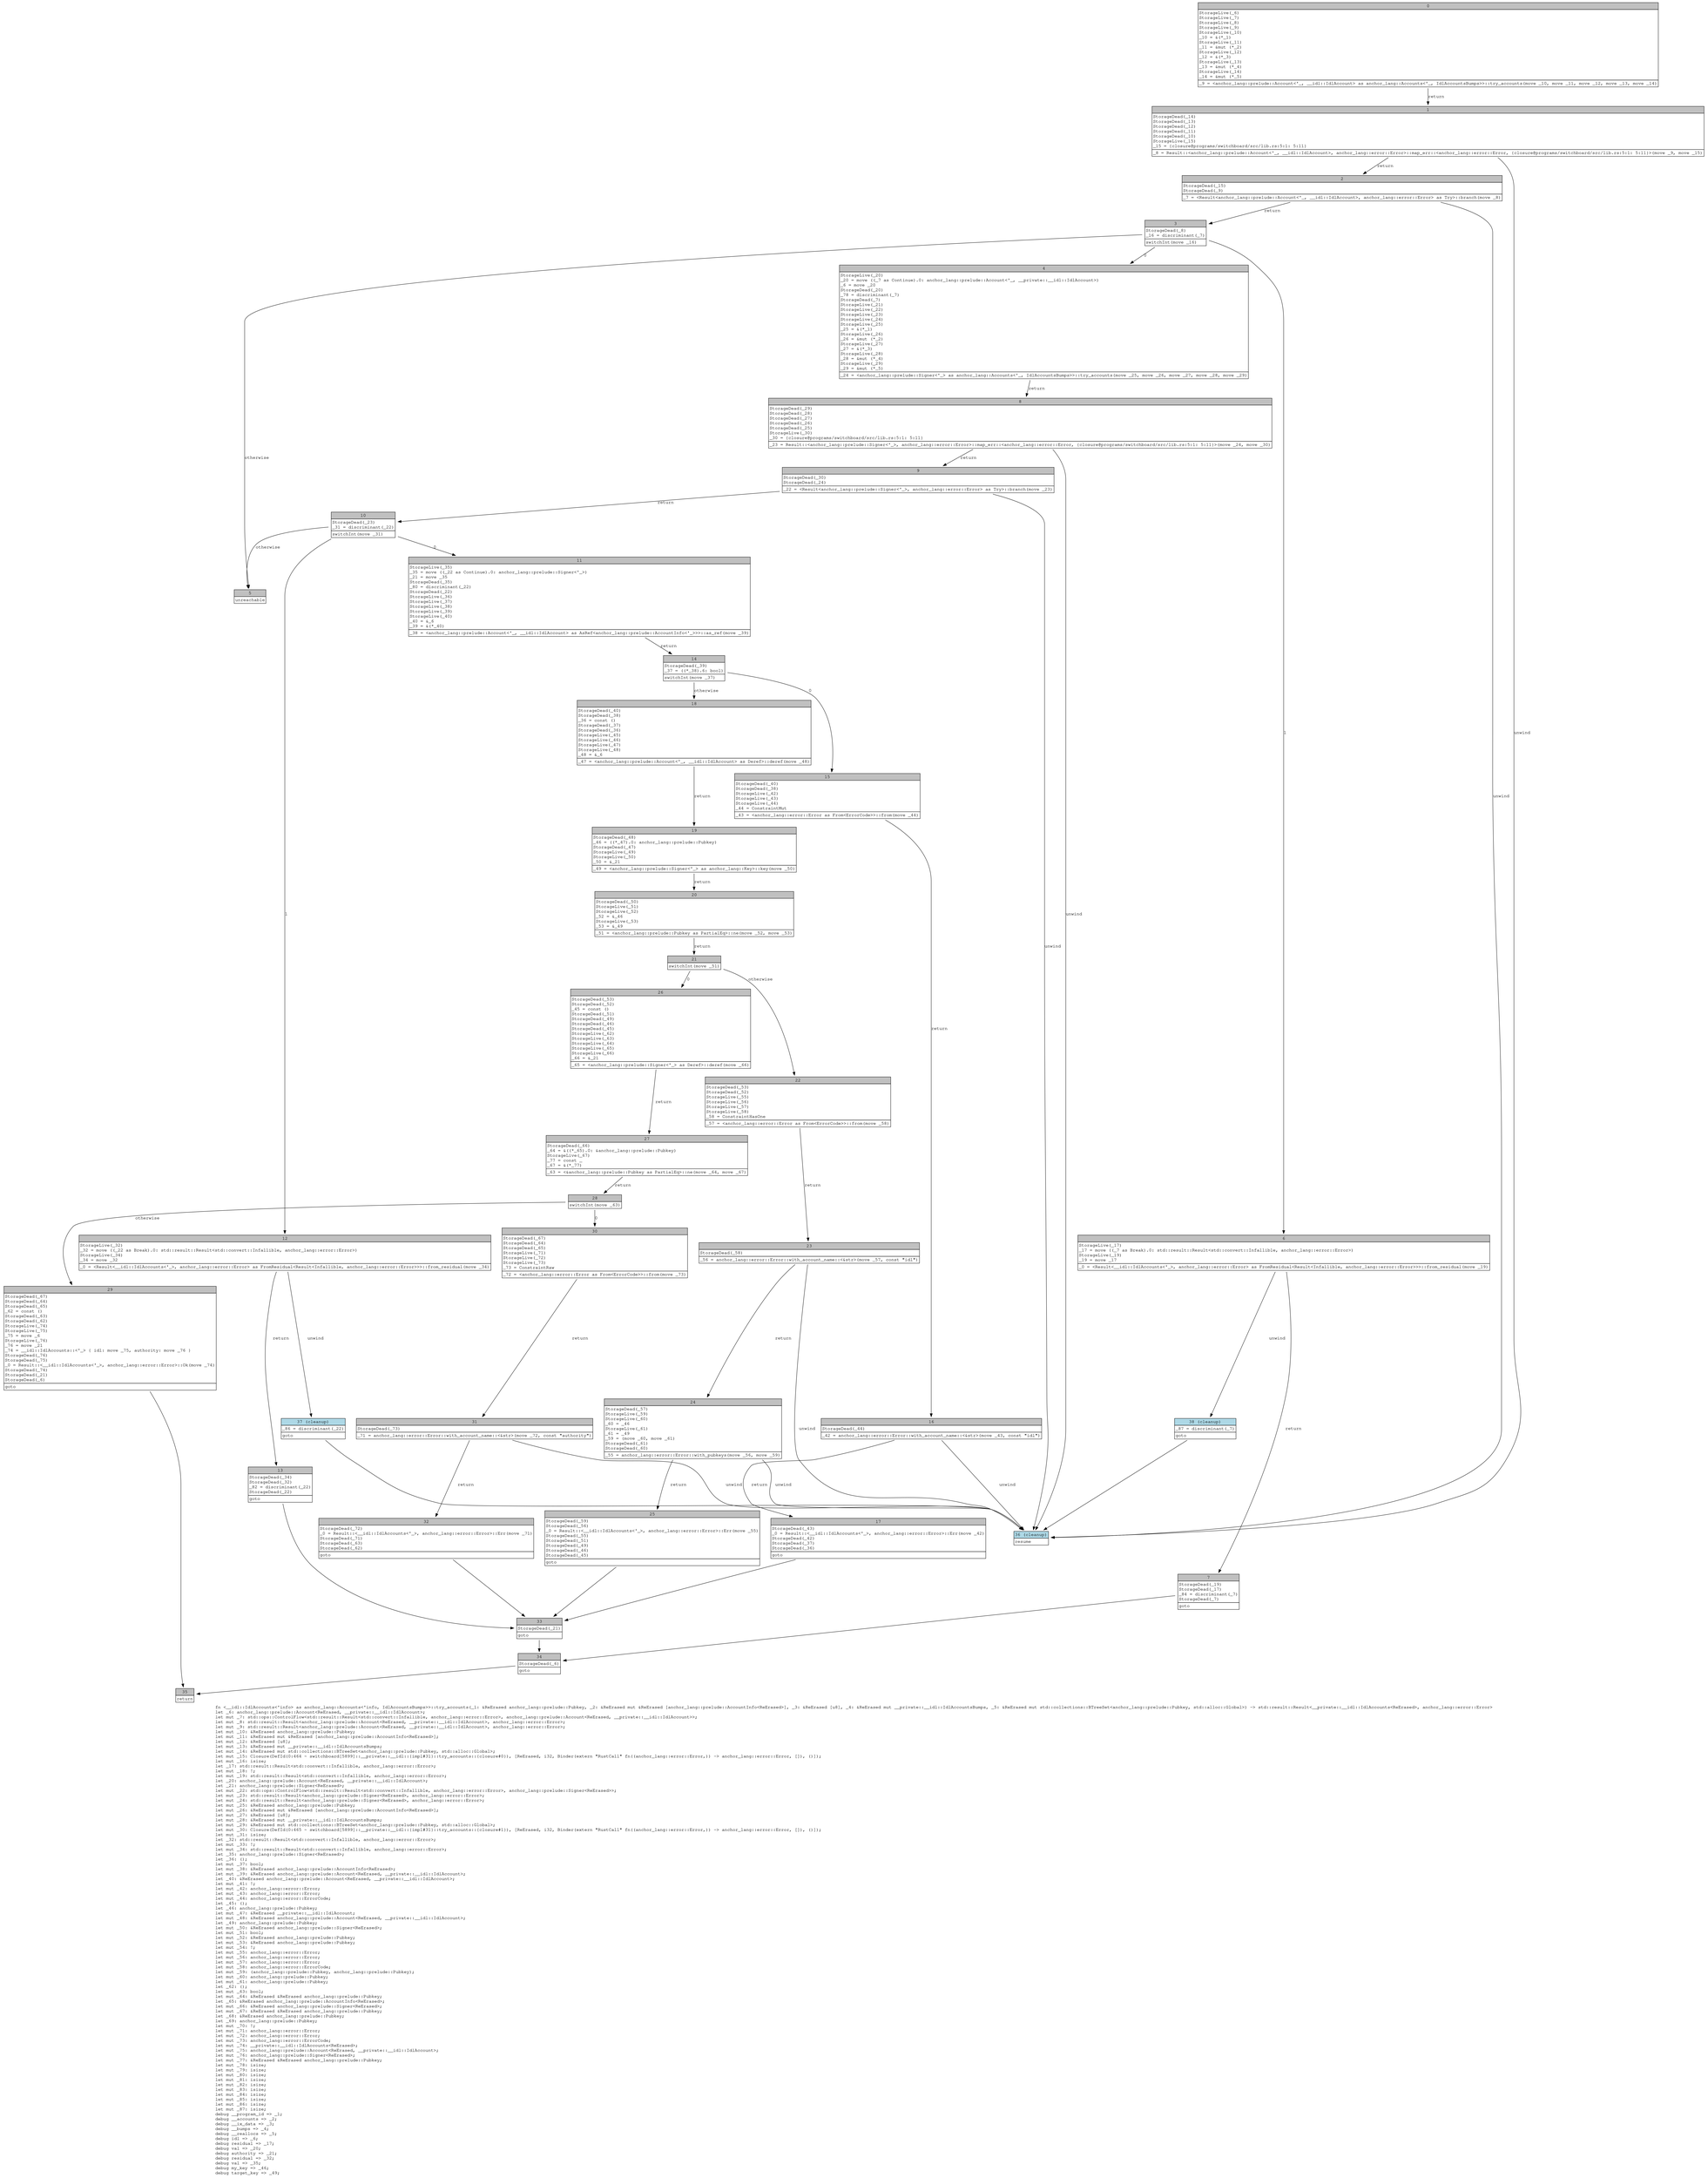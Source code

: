 digraph Mir_0_463 {
    graph [fontname="Courier, monospace"];
    node [fontname="Courier, monospace"];
    edge [fontname="Courier, monospace"];
    label=<fn &lt;__idl::IdlAccounts&lt;'info&gt; as anchor_lang::Accounts&lt;'info, IdlAccountsBumps&gt;&gt;::try_accounts(_1: &amp;ReErased anchor_lang::prelude::Pubkey, _2: &amp;ReErased mut &amp;ReErased [anchor_lang::prelude::AccountInfo&lt;ReErased&gt;], _3: &amp;ReErased [u8], _4: &amp;ReErased mut __private::__idl::IdlAccountsBumps, _5: &amp;ReErased mut std::collections::BTreeSet&lt;anchor_lang::prelude::Pubkey, std::alloc::Global&gt;) -&gt; std::result::Result&lt;__private::__idl::IdlAccounts&lt;ReErased&gt;, anchor_lang::error::Error&gt;<br align="left"/>let _6: anchor_lang::prelude::Account&lt;ReErased, __private::__idl::IdlAccount&gt;;<br align="left"/>let mut _7: std::ops::ControlFlow&lt;std::result::Result&lt;std::convert::Infallible, anchor_lang::error::Error&gt;, anchor_lang::prelude::Account&lt;ReErased, __private::__idl::IdlAccount&gt;&gt;;<br align="left"/>let mut _8: std::result::Result&lt;anchor_lang::prelude::Account&lt;ReErased, __private::__idl::IdlAccount&gt;, anchor_lang::error::Error&gt;;<br align="left"/>let mut _9: std::result::Result&lt;anchor_lang::prelude::Account&lt;ReErased, __private::__idl::IdlAccount&gt;, anchor_lang::error::Error&gt;;<br align="left"/>let mut _10: &amp;ReErased anchor_lang::prelude::Pubkey;<br align="left"/>let mut _11: &amp;ReErased mut &amp;ReErased [anchor_lang::prelude::AccountInfo&lt;ReErased&gt;];<br align="left"/>let mut _12: &amp;ReErased [u8];<br align="left"/>let mut _13: &amp;ReErased mut __private::__idl::IdlAccountsBumps;<br align="left"/>let mut _14: &amp;ReErased mut std::collections::BTreeSet&lt;anchor_lang::prelude::Pubkey, std::alloc::Global&gt;;<br align="left"/>let mut _15: Closure(DefId(0:464 ~ switchboard[5899]::__private::__idl::{impl#31}::try_accounts::{closure#0}), [ReErased, i32, Binder(extern &quot;RustCall&quot; fn((anchor_lang::error::Error,)) -&gt; anchor_lang::error::Error, []), ()]);<br align="left"/>let mut _16: isize;<br align="left"/>let _17: std::result::Result&lt;std::convert::Infallible, anchor_lang::error::Error&gt;;<br align="left"/>let mut _18: !;<br align="left"/>let mut _19: std::result::Result&lt;std::convert::Infallible, anchor_lang::error::Error&gt;;<br align="left"/>let _20: anchor_lang::prelude::Account&lt;ReErased, __private::__idl::IdlAccount&gt;;<br align="left"/>let _21: anchor_lang::prelude::Signer&lt;ReErased&gt;;<br align="left"/>let mut _22: std::ops::ControlFlow&lt;std::result::Result&lt;std::convert::Infallible, anchor_lang::error::Error&gt;, anchor_lang::prelude::Signer&lt;ReErased&gt;&gt;;<br align="left"/>let mut _23: std::result::Result&lt;anchor_lang::prelude::Signer&lt;ReErased&gt;, anchor_lang::error::Error&gt;;<br align="left"/>let mut _24: std::result::Result&lt;anchor_lang::prelude::Signer&lt;ReErased&gt;, anchor_lang::error::Error&gt;;<br align="left"/>let mut _25: &amp;ReErased anchor_lang::prelude::Pubkey;<br align="left"/>let mut _26: &amp;ReErased mut &amp;ReErased [anchor_lang::prelude::AccountInfo&lt;ReErased&gt;];<br align="left"/>let mut _27: &amp;ReErased [u8];<br align="left"/>let mut _28: &amp;ReErased mut __private::__idl::IdlAccountsBumps;<br align="left"/>let mut _29: &amp;ReErased mut std::collections::BTreeSet&lt;anchor_lang::prelude::Pubkey, std::alloc::Global&gt;;<br align="left"/>let mut _30: Closure(DefId(0:465 ~ switchboard[5899]::__private::__idl::{impl#31}::try_accounts::{closure#1}), [ReErased, i32, Binder(extern &quot;RustCall&quot; fn((anchor_lang::error::Error,)) -&gt; anchor_lang::error::Error, []), ()]);<br align="left"/>let mut _31: isize;<br align="left"/>let _32: std::result::Result&lt;std::convert::Infallible, anchor_lang::error::Error&gt;;<br align="left"/>let mut _33: !;<br align="left"/>let mut _34: std::result::Result&lt;std::convert::Infallible, anchor_lang::error::Error&gt;;<br align="left"/>let _35: anchor_lang::prelude::Signer&lt;ReErased&gt;;<br align="left"/>let _36: ();<br align="left"/>let mut _37: bool;<br align="left"/>let mut _38: &amp;ReErased anchor_lang::prelude::AccountInfo&lt;ReErased&gt;;<br align="left"/>let mut _39: &amp;ReErased anchor_lang::prelude::Account&lt;ReErased, __private::__idl::IdlAccount&gt;;<br align="left"/>let _40: &amp;ReErased anchor_lang::prelude::Account&lt;ReErased, __private::__idl::IdlAccount&gt;;<br align="left"/>let mut _41: !;<br align="left"/>let mut _42: anchor_lang::error::Error;<br align="left"/>let mut _43: anchor_lang::error::Error;<br align="left"/>let mut _44: anchor_lang::error::ErrorCode;<br align="left"/>let _45: ();<br align="left"/>let _46: anchor_lang::prelude::Pubkey;<br align="left"/>let mut _47: &amp;ReErased __private::__idl::IdlAccount;<br align="left"/>let mut _48: &amp;ReErased anchor_lang::prelude::Account&lt;ReErased, __private::__idl::IdlAccount&gt;;<br align="left"/>let _49: anchor_lang::prelude::Pubkey;<br align="left"/>let mut _50: &amp;ReErased anchor_lang::prelude::Signer&lt;ReErased&gt;;<br align="left"/>let mut _51: bool;<br align="left"/>let mut _52: &amp;ReErased anchor_lang::prelude::Pubkey;<br align="left"/>let mut _53: &amp;ReErased anchor_lang::prelude::Pubkey;<br align="left"/>let mut _54: !;<br align="left"/>let mut _55: anchor_lang::error::Error;<br align="left"/>let mut _56: anchor_lang::error::Error;<br align="left"/>let mut _57: anchor_lang::error::Error;<br align="left"/>let mut _58: anchor_lang::error::ErrorCode;<br align="left"/>let mut _59: (anchor_lang::prelude::Pubkey, anchor_lang::prelude::Pubkey);<br align="left"/>let mut _60: anchor_lang::prelude::Pubkey;<br align="left"/>let mut _61: anchor_lang::prelude::Pubkey;<br align="left"/>let _62: ();<br align="left"/>let mut _63: bool;<br align="left"/>let mut _64: &amp;ReErased &amp;ReErased anchor_lang::prelude::Pubkey;<br align="left"/>let _65: &amp;ReErased anchor_lang::prelude::AccountInfo&lt;ReErased&gt;;<br align="left"/>let mut _66: &amp;ReErased anchor_lang::prelude::Signer&lt;ReErased&gt;;<br align="left"/>let mut _67: &amp;ReErased &amp;ReErased anchor_lang::prelude::Pubkey;<br align="left"/>let _68: &amp;ReErased anchor_lang::prelude::Pubkey;<br align="left"/>let _69: anchor_lang::prelude::Pubkey;<br align="left"/>let mut _70: !;<br align="left"/>let mut _71: anchor_lang::error::Error;<br align="left"/>let mut _72: anchor_lang::error::Error;<br align="left"/>let mut _73: anchor_lang::error::ErrorCode;<br align="left"/>let mut _74: __private::__idl::IdlAccounts&lt;ReErased&gt;;<br align="left"/>let mut _75: anchor_lang::prelude::Account&lt;ReErased, __private::__idl::IdlAccount&gt;;<br align="left"/>let mut _76: anchor_lang::prelude::Signer&lt;ReErased&gt;;<br align="left"/>let mut _77: &amp;ReErased &amp;ReErased anchor_lang::prelude::Pubkey;<br align="left"/>let mut _78: isize;<br align="left"/>let mut _79: isize;<br align="left"/>let mut _80: isize;<br align="left"/>let mut _81: isize;<br align="left"/>let mut _82: isize;<br align="left"/>let mut _83: isize;<br align="left"/>let mut _84: isize;<br align="left"/>let mut _85: isize;<br align="left"/>let mut _86: isize;<br align="left"/>let mut _87: isize;<br align="left"/>debug __program_id =&gt; _1;<br align="left"/>debug __accounts =&gt; _2;<br align="left"/>debug __ix_data =&gt; _3;<br align="left"/>debug __bumps =&gt; _4;<br align="left"/>debug __reallocs =&gt; _5;<br align="left"/>debug idl =&gt; _6;<br align="left"/>debug residual =&gt; _17;<br align="left"/>debug val =&gt; _20;<br align="left"/>debug authority =&gt; _21;<br align="left"/>debug residual =&gt; _32;<br align="left"/>debug val =&gt; _35;<br align="left"/>debug my_key =&gt; _46;<br align="left"/>debug target_key =&gt; _49;<br align="left"/>>;
    bb0__0_463 [shape="none", label=<<table border="0" cellborder="1" cellspacing="0"><tr><td bgcolor="gray" align="center" colspan="1">0</td></tr><tr><td align="left" balign="left">StorageLive(_6)<br/>StorageLive(_7)<br/>StorageLive(_8)<br/>StorageLive(_9)<br/>StorageLive(_10)<br/>_10 = &amp;(*_1)<br/>StorageLive(_11)<br/>_11 = &amp;mut (*_2)<br/>StorageLive(_12)<br/>_12 = &amp;(*_3)<br/>StorageLive(_13)<br/>_13 = &amp;mut (*_4)<br/>StorageLive(_14)<br/>_14 = &amp;mut (*_5)<br/></td></tr><tr><td align="left">_9 = &lt;anchor_lang::prelude::Account&lt;'_, __idl::IdlAccount&gt; as anchor_lang::Accounts&lt;'_, IdlAccountsBumps&gt;&gt;::try_accounts(move _10, move _11, move _12, move _13, move _14)</td></tr></table>>];
    bb1__0_463 [shape="none", label=<<table border="0" cellborder="1" cellspacing="0"><tr><td bgcolor="gray" align="center" colspan="1">1</td></tr><tr><td align="left" balign="left">StorageDead(_14)<br/>StorageDead(_13)<br/>StorageDead(_12)<br/>StorageDead(_11)<br/>StorageDead(_10)<br/>StorageLive(_15)<br/>_15 = {closure@programs/switchboard/src/lib.rs:5:1: 5:11}<br/></td></tr><tr><td align="left">_8 = Result::&lt;anchor_lang::prelude::Account&lt;'_, __idl::IdlAccount&gt;, anchor_lang::error::Error&gt;::map_err::&lt;anchor_lang::error::Error, {closure@programs/switchboard/src/lib.rs:5:1: 5:11}&gt;(move _9, move _15)</td></tr></table>>];
    bb2__0_463 [shape="none", label=<<table border="0" cellborder="1" cellspacing="0"><tr><td bgcolor="gray" align="center" colspan="1">2</td></tr><tr><td align="left" balign="left">StorageDead(_15)<br/>StorageDead(_9)<br/></td></tr><tr><td align="left">_7 = &lt;Result&lt;anchor_lang::prelude::Account&lt;'_, __idl::IdlAccount&gt;, anchor_lang::error::Error&gt; as Try&gt;::branch(move _8)</td></tr></table>>];
    bb3__0_463 [shape="none", label=<<table border="0" cellborder="1" cellspacing="0"><tr><td bgcolor="gray" align="center" colspan="1">3</td></tr><tr><td align="left" balign="left">StorageDead(_8)<br/>_16 = discriminant(_7)<br/></td></tr><tr><td align="left">switchInt(move _16)</td></tr></table>>];
    bb4__0_463 [shape="none", label=<<table border="0" cellborder="1" cellspacing="0"><tr><td bgcolor="gray" align="center" colspan="1">4</td></tr><tr><td align="left" balign="left">StorageLive(_20)<br/>_20 = move ((_7 as Continue).0: anchor_lang::prelude::Account&lt;'_, __private::__idl::IdlAccount&gt;)<br/>_6 = move _20<br/>StorageDead(_20)<br/>_78 = discriminant(_7)<br/>StorageDead(_7)<br/>StorageLive(_21)<br/>StorageLive(_22)<br/>StorageLive(_23)<br/>StorageLive(_24)<br/>StorageLive(_25)<br/>_25 = &amp;(*_1)<br/>StorageLive(_26)<br/>_26 = &amp;mut (*_2)<br/>StorageLive(_27)<br/>_27 = &amp;(*_3)<br/>StorageLive(_28)<br/>_28 = &amp;mut (*_4)<br/>StorageLive(_29)<br/>_29 = &amp;mut (*_5)<br/></td></tr><tr><td align="left">_24 = &lt;anchor_lang::prelude::Signer&lt;'_&gt; as anchor_lang::Accounts&lt;'_, IdlAccountsBumps&gt;&gt;::try_accounts(move _25, move _26, move _27, move _28, move _29)</td></tr></table>>];
    bb5__0_463 [shape="none", label=<<table border="0" cellborder="1" cellspacing="0"><tr><td bgcolor="gray" align="center" colspan="1">5</td></tr><tr><td align="left">unreachable</td></tr></table>>];
    bb6__0_463 [shape="none", label=<<table border="0" cellborder="1" cellspacing="0"><tr><td bgcolor="gray" align="center" colspan="1">6</td></tr><tr><td align="left" balign="left">StorageLive(_17)<br/>_17 = move ((_7 as Break).0: std::result::Result&lt;std::convert::Infallible, anchor_lang::error::Error&gt;)<br/>StorageLive(_19)<br/>_19 = move _17<br/></td></tr><tr><td align="left">_0 = &lt;Result&lt;__idl::IdlAccounts&lt;'_&gt;, anchor_lang::error::Error&gt; as FromResidual&lt;Result&lt;Infallible, anchor_lang::error::Error&gt;&gt;&gt;::from_residual(move _19)</td></tr></table>>];
    bb7__0_463 [shape="none", label=<<table border="0" cellborder="1" cellspacing="0"><tr><td bgcolor="gray" align="center" colspan="1">7</td></tr><tr><td align="left" balign="left">StorageDead(_19)<br/>StorageDead(_17)<br/>_84 = discriminant(_7)<br/>StorageDead(_7)<br/></td></tr><tr><td align="left">goto</td></tr></table>>];
    bb8__0_463 [shape="none", label=<<table border="0" cellborder="1" cellspacing="0"><tr><td bgcolor="gray" align="center" colspan="1">8</td></tr><tr><td align="left" balign="left">StorageDead(_29)<br/>StorageDead(_28)<br/>StorageDead(_27)<br/>StorageDead(_26)<br/>StorageDead(_25)<br/>StorageLive(_30)<br/>_30 = {closure@programs/switchboard/src/lib.rs:5:1: 5:11}<br/></td></tr><tr><td align="left">_23 = Result::&lt;anchor_lang::prelude::Signer&lt;'_&gt;, anchor_lang::error::Error&gt;::map_err::&lt;anchor_lang::error::Error, {closure@programs/switchboard/src/lib.rs:5:1: 5:11}&gt;(move _24, move _30)</td></tr></table>>];
    bb9__0_463 [shape="none", label=<<table border="0" cellborder="1" cellspacing="0"><tr><td bgcolor="gray" align="center" colspan="1">9</td></tr><tr><td align="left" balign="left">StorageDead(_30)<br/>StorageDead(_24)<br/></td></tr><tr><td align="left">_22 = &lt;Result&lt;anchor_lang::prelude::Signer&lt;'_&gt;, anchor_lang::error::Error&gt; as Try&gt;::branch(move _23)</td></tr></table>>];
    bb10__0_463 [shape="none", label=<<table border="0" cellborder="1" cellspacing="0"><tr><td bgcolor="gray" align="center" colspan="1">10</td></tr><tr><td align="left" balign="left">StorageDead(_23)<br/>_31 = discriminant(_22)<br/></td></tr><tr><td align="left">switchInt(move _31)</td></tr></table>>];
    bb11__0_463 [shape="none", label=<<table border="0" cellborder="1" cellspacing="0"><tr><td bgcolor="gray" align="center" colspan="1">11</td></tr><tr><td align="left" balign="left">StorageLive(_35)<br/>_35 = move ((_22 as Continue).0: anchor_lang::prelude::Signer&lt;'_&gt;)<br/>_21 = move _35<br/>StorageDead(_35)<br/>_80 = discriminant(_22)<br/>StorageDead(_22)<br/>StorageLive(_36)<br/>StorageLive(_37)<br/>StorageLive(_38)<br/>StorageLive(_39)<br/>StorageLive(_40)<br/>_40 = &amp;_6<br/>_39 = &amp;(*_40)<br/></td></tr><tr><td align="left">_38 = &lt;anchor_lang::prelude::Account&lt;'_, __idl::IdlAccount&gt; as AsRef&lt;anchor_lang::prelude::AccountInfo&lt;'_&gt;&gt;&gt;::as_ref(move _39)</td></tr></table>>];
    bb12__0_463 [shape="none", label=<<table border="0" cellborder="1" cellspacing="0"><tr><td bgcolor="gray" align="center" colspan="1">12</td></tr><tr><td align="left" balign="left">StorageLive(_32)<br/>_32 = move ((_22 as Break).0: std::result::Result&lt;std::convert::Infallible, anchor_lang::error::Error&gt;)<br/>StorageLive(_34)<br/>_34 = move _32<br/></td></tr><tr><td align="left">_0 = &lt;Result&lt;__idl::IdlAccounts&lt;'_&gt;, anchor_lang::error::Error&gt; as FromResidual&lt;Result&lt;Infallible, anchor_lang::error::Error&gt;&gt;&gt;::from_residual(move _34)</td></tr></table>>];
    bb13__0_463 [shape="none", label=<<table border="0" cellborder="1" cellspacing="0"><tr><td bgcolor="gray" align="center" colspan="1">13</td></tr><tr><td align="left" balign="left">StorageDead(_34)<br/>StorageDead(_32)<br/>_82 = discriminant(_22)<br/>StorageDead(_22)<br/></td></tr><tr><td align="left">goto</td></tr></table>>];
    bb14__0_463 [shape="none", label=<<table border="0" cellborder="1" cellspacing="0"><tr><td bgcolor="gray" align="center" colspan="1">14</td></tr><tr><td align="left" balign="left">StorageDead(_39)<br/>_37 = ((*_38).6: bool)<br/></td></tr><tr><td align="left">switchInt(move _37)</td></tr></table>>];
    bb15__0_463 [shape="none", label=<<table border="0" cellborder="1" cellspacing="0"><tr><td bgcolor="gray" align="center" colspan="1">15</td></tr><tr><td align="left" balign="left">StorageDead(_40)<br/>StorageDead(_38)<br/>StorageLive(_42)<br/>StorageLive(_43)<br/>StorageLive(_44)<br/>_44 = ConstraintMut<br/></td></tr><tr><td align="left">_43 = &lt;anchor_lang::error::Error as From&lt;ErrorCode&gt;&gt;::from(move _44)</td></tr></table>>];
    bb16__0_463 [shape="none", label=<<table border="0" cellborder="1" cellspacing="0"><tr><td bgcolor="gray" align="center" colspan="1">16</td></tr><tr><td align="left" balign="left">StorageDead(_44)<br/></td></tr><tr><td align="left">_42 = anchor_lang::error::Error::with_account_name::&lt;&amp;str&gt;(move _43, const &quot;idl&quot;)</td></tr></table>>];
    bb17__0_463 [shape="none", label=<<table border="0" cellborder="1" cellspacing="0"><tr><td bgcolor="gray" align="center" colspan="1">17</td></tr><tr><td align="left" balign="left">StorageDead(_43)<br/>_0 = Result::&lt;__idl::IdlAccounts&lt;'_&gt;, anchor_lang::error::Error&gt;::Err(move _42)<br/>StorageDead(_42)<br/>StorageDead(_37)<br/>StorageDead(_36)<br/></td></tr><tr><td align="left">goto</td></tr></table>>];
    bb18__0_463 [shape="none", label=<<table border="0" cellborder="1" cellspacing="0"><tr><td bgcolor="gray" align="center" colspan="1">18</td></tr><tr><td align="left" balign="left">StorageDead(_40)<br/>StorageDead(_38)<br/>_36 = const ()<br/>StorageDead(_37)<br/>StorageDead(_36)<br/>StorageLive(_45)<br/>StorageLive(_46)<br/>StorageLive(_47)<br/>StorageLive(_48)<br/>_48 = &amp;_6<br/></td></tr><tr><td align="left">_47 = &lt;anchor_lang::prelude::Account&lt;'_, __idl::IdlAccount&gt; as Deref&gt;::deref(move _48)</td></tr></table>>];
    bb19__0_463 [shape="none", label=<<table border="0" cellborder="1" cellspacing="0"><tr><td bgcolor="gray" align="center" colspan="1">19</td></tr><tr><td align="left" balign="left">StorageDead(_48)<br/>_46 = ((*_47).0: anchor_lang::prelude::Pubkey)<br/>StorageDead(_47)<br/>StorageLive(_49)<br/>StorageLive(_50)<br/>_50 = &amp;_21<br/></td></tr><tr><td align="left">_49 = &lt;anchor_lang::prelude::Signer&lt;'_&gt; as anchor_lang::Key&gt;::key(move _50)</td></tr></table>>];
    bb20__0_463 [shape="none", label=<<table border="0" cellborder="1" cellspacing="0"><tr><td bgcolor="gray" align="center" colspan="1">20</td></tr><tr><td align="left" balign="left">StorageDead(_50)<br/>StorageLive(_51)<br/>StorageLive(_52)<br/>_52 = &amp;_46<br/>StorageLive(_53)<br/>_53 = &amp;_49<br/></td></tr><tr><td align="left">_51 = &lt;anchor_lang::prelude::Pubkey as PartialEq&gt;::ne(move _52, move _53)</td></tr></table>>];
    bb21__0_463 [shape="none", label=<<table border="0" cellborder="1" cellspacing="0"><tr><td bgcolor="gray" align="center" colspan="1">21</td></tr><tr><td align="left">switchInt(move _51)</td></tr></table>>];
    bb22__0_463 [shape="none", label=<<table border="0" cellborder="1" cellspacing="0"><tr><td bgcolor="gray" align="center" colspan="1">22</td></tr><tr><td align="left" balign="left">StorageDead(_53)<br/>StorageDead(_52)<br/>StorageLive(_55)<br/>StorageLive(_56)<br/>StorageLive(_57)<br/>StorageLive(_58)<br/>_58 = ConstraintHasOne<br/></td></tr><tr><td align="left">_57 = &lt;anchor_lang::error::Error as From&lt;ErrorCode&gt;&gt;::from(move _58)</td></tr></table>>];
    bb23__0_463 [shape="none", label=<<table border="0" cellborder="1" cellspacing="0"><tr><td bgcolor="gray" align="center" colspan="1">23</td></tr><tr><td align="left" balign="left">StorageDead(_58)<br/></td></tr><tr><td align="left">_56 = anchor_lang::error::Error::with_account_name::&lt;&amp;str&gt;(move _57, const &quot;idl&quot;)</td></tr></table>>];
    bb24__0_463 [shape="none", label=<<table border="0" cellborder="1" cellspacing="0"><tr><td bgcolor="gray" align="center" colspan="1">24</td></tr><tr><td align="left" balign="left">StorageDead(_57)<br/>StorageLive(_59)<br/>StorageLive(_60)<br/>_60 = _46<br/>StorageLive(_61)<br/>_61 = _49<br/>_59 = (move _60, move _61)<br/>StorageDead(_61)<br/>StorageDead(_60)<br/></td></tr><tr><td align="left">_55 = anchor_lang::error::Error::with_pubkeys(move _56, move _59)</td></tr></table>>];
    bb25__0_463 [shape="none", label=<<table border="0" cellborder="1" cellspacing="0"><tr><td bgcolor="gray" align="center" colspan="1">25</td></tr><tr><td align="left" balign="left">StorageDead(_59)<br/>StorageDead(_56)<br/>_0 = Result::&lt;__idl::IdlAccounts&lt;'_&gt;, anchor_lang::error::Error&gt;::Err(move _55)<br/>StorageDead(_55)<br/>StorageDead(_51)<br/>StorageDead(_49)<br/>StorageDead(_46)<br/>StorageDead(_45)<br/></td></tr><tr><td align="left">goto</td></tr></table>>];
    bb26__0_463 [shape="none", label=<<table border="0" cellborder="1" cellspacing="0"><tr><td bgcolor="gray" align="center" colspan="1">26</td></tr><tr><td align="left" balign="left">StorageDead(_53)<br/>StorageDead(_52)<br/>_45 = const ()<br/>StorageDead(_51)<br/>StorageDead(_49)<br/>StorageDead(_46)<br/>StorageDead(_45)<br/>StorageLive(_62)<br/>StorageLive(_63)<br/>StorageLive(_64)<br/>StorageLive(_65)<br/>StorageLive(_66)<br/>_66 = &amp;_21<br/></td></tr><tr><td align="left">_65 = &lt;anchor_lang::prelude::Signer&lt;'_&gt; as Deref&gt;::deref(move _66)</td></tr></table>>];
    bb27__0_463 [shape="none", label=<<table border="0" cellborder="1" cellspacing="0"><tr><td bgcolor="gray" align="center" colspan="1">27</td></tr><tr><td align="left" balign="left">StorageDead(_66)<br/>_64 = &amp;((*_65).0: &amp;anchor_lang::prelude::Pubkey)<br/>StorageLive(_67)<br/>_77 = const _<br/>_67 = &amp;(*_77)<br/></td></tr><tr><td align="left">_63 = &lt;&amp;anchor_lang::prelude::Pubkey as PartialEq&gt;::ne(move _64, move _67)</td></tr></table>>];
    bb28__0_463 [shape="none", label=<<table border="0" cellborder="1" cellspacing="0"><tr><td bgcolor="gray" align="center" colspan="1">28</td></tr><tr><td align="left">switchInt(move _63)</td></tr></table>>];
    bb29__0_463 [shape="none", label=<<table border="0" cellborder="1" cellspacing="0"><tr><td bgcolor="gray" align="center" colspan="1">29</td></tr><tr><td align="left" balign="left">StorageDead(_67)<br/>StorageDead(_64)<br/>StorageDead(_65)<br/>_62 = const ()<br/>StorageDead(_63)<br/>StorageDead(_62)<br/>StorageLive(_74)<br/>StorageLive(_75)<br/>_75 = move _6<br/>StorageLive(_76)<br/>_76 = move _21<br/>_74 = __idl::IdlAccounts::&lt;'_&gt; { idl: move _75, authority: move _76 }<br/>StorageDead(_76)<br/>StorageDead(_75)<br/>_0 = Result::&lt;__idl::IdlAccounts&lt;'_&gt;, anchor_lang::error::Error&gt;::Ok(move _74)<br/>StorageDead(_74)<br/>StorageDead(_21)<br/>StorageDead(_6)<br/></td></tr><tr><td align="left">goto</td></tr></table>>];
    bb30__0_463 [shape="none", label=<<table border="0" cellborder="1" cellspacing="0"><tr><td bgcolor="gray" align="center" colspan="1">30</td></tr><tr><td align="left" balign="left">StorageDead(_67)<br/>StorageDead(_64)<br/>StorageDead(_65)<br/>StorageLive(_71)<br/>StorageLive(_72)<br/>StorageLive(_73)<br/>_73 = ConstraintRaw<br/></td></tr><tr><td align="left">_72 = &lt;anchor_lang::error::Error as From&lt;ErrorCode&gt;&gt;::from(move _73)</td></tr></table>>];
    bb31__0_463 [shape="none", label=<<table border="0" cellborder="1" cellspacing="0"><tr><td bgcolor="gray" align="center" colspan="1">31</td></tr><tr><td align="left" balign="left">StorageDead(_73)<br/></td></tr><tr><td align="left">_71 = anchor_lang::error::Error::with_account_name::&lt;&amp;str&gt;(move _72, const &quot;authority&quot;)</td></tr></table>>];
    bb32__0_463 [shape="none", label=<<table border="0" cellborder="1" cellspacing="0"><tr><td bgcolor="gray" align="center" colspan="1">32</td></tr><tr><td align="left" balign="left">StorageDead(_72)<br/>_0 = Result::&lt;__idl::IdlAccounts&lt;'_&gt;, anchor_lang::error::Error&gt;::Err(move _71)<br/>StorageDead(_71)<br/>StorageDead(_63)<br/>StorageDead(_62)<br/></td></tr><tr><td align="left">goto</td></tr></table>>];
    bb33__0_463 [shape="none", label=<<table border="0" cellborder="1" cellspacing="0"><tr><td bgcolor="gray" align="center" colspan="1">33</td></tr><tr><td align="left" balign="left">StorageDead(_21)<br/></td></tr><tr><td align="left">goto</td></tr></table>>];
    bb34__0_463 [shape="none", label=<<table border="0" cellborder="1" cellspacing="0"><tr><td bgcolor="gray" align="center" colspan="1">34</td></tr><tr><td align="left" balign="left">StorageDead(_6)<br/></td></tr><tr><td align="left">goto</td></tr></table>>];
    bb35__0_463 [shape="none", label=<<table border="0" cellborder="1" cellspacing="0"><tr><td bgcolor="gray" align="center" colspan="1">35</td></tr><tr><td align="left">return</td></tr></table>>];
    bb36__0_463 [shape="none", label=<<table border="0" cellborder="1" cellspacing="0"><tr><td bgcolor="lightblue" align="center" colspan="1">36 (cleanup)</td></tr><tr><td align="left">resume</td></tr></table>>];
    bb37__0_463 [shape="none", label=<<table border="0" cellborder="1" cellspacing="0"><tr><td bgcolor="lightblue" align="center" colspan="1">37 (cleanup)</td></tr><tr><td align="left" balign="left">_86 = discriminant(_22)<br/></td></tr><tr><td align="left">goto</td></tr></table>>];
    bb38__0_463 [shape="none", label=<<table border="0" cellborder="1" cellspacing="0"><tr><td bgcolor="lightblue" align="center" colspan="1">38 (cleanup)</td></tr><tr><td align="left" balign="left">_87 = discriminant(_7)<br/></td></tr><tr><td align="left">goto</td></tr></table>>];
    bb0__0_463 -> bb1__0_463 [label="return"];
    bb1__0_463 -> bb2__0_463 [label="return"];
    bb1__0_463 -> bb36__0_463 [label="unwind"];
    bb2__0_463 -> bb3__0_463 [label="return"];
    bb2__0_463 -> bb36__0_463 [label="unwind"];
    bb3__0_463 -> bb4__0_463 [label="0"];
    bb3__0_463 -> bb6__0_463 [label="1"];
    bb3__0_463 -> bb5__0_463 [label="otherwise"];
    bb4__0_463 -> bb8__0_463 [label="return"];
    bb6__0_463 -> bb7__0_463 [label="return"];
    bb6__0_463 -> bb38__0_463 [label="unwind"];
    bb7__0_463 -> bb34__0_463 [label=""];
    bb8__0_463 -> bb9__0_463 [label="return"];
    bb8__0_463 -> bb36__0_463 [label="unwind"];
    bb9__0_463 -> bb10__0_463 [label="return"];
    bb9__0_463 -> bb36__0_463 [label="unwind"];
    bb10__0_463 -> bb11__0_463 [label="0"];
    bb10__0_463 -> bb12__0_463 [label="1"];
    bb10__0_463 -> bb5__0_463 [label="otherwise"];
    bb11__0_463 -> bb14__0_463 [label="return"];
    bb12__0_463 -> bb13__0_463 [label="return"];
    bb12__0_463 -> bb37__0_463 [label="unwind"];
    bb13__0_463 -> bb33__0_463 [label=""];
    bb14__0_463 -> bb15__0_463 [label="0"];
    bb14__0_463 -> bb18__0_463 [label="otherwise"];
    bb15__0_463 -> bb16__0_463 [label="return"];
    bb16__0_463 -> bb17__0_463 [label="return"];
    bb16__0_463 -> bb36__0_463 [label="unwind"];
    bb17__0_463 -> bb33__0_463 [label=""];
    bb18__0_463 -> bb19__0_463 [label="return"];
    bb19__0_463 -> bb20__0_463 [label="return"];
    bb20__0_463 -> bb21__0_463 [label="return"];
    bb21__0_463 -> bb26__0_463 [label="0"];
    bb21__0_463 -> bb22__0_463 [label="otherwise"];
    bb22__0_463 -> bb23__0_463 [label="return"];
    bb23__0_463 -> bb24__0_463 [label="return"];
    bb23__0_463 -> bb36__0_463 [label="unwind"];
    bb24__0_463 -> bb25__0_463 [label="return"];
    bb24__0_463 -> bb36__0_463 [label="unwind"];
    bb25__0_463 -> bb33__0_463 [label=""];
    bb26__0_463 -> bb27__0_463 [label="return"];
    bb27__0_463 -> bb28__0_463 [label="return"];
    bb28__0_463 -> bb30__0_463 [label="0"];
    bb28__0_463 -> bb29__0_463 [label="otherwise"];
    bb29__0_463 -> bb35__0_463 [label=""];
    bb30__0_463 -> bb31__0_463 [label="return"];
    bb31__0_463 -> bb32__0_463 [label="return"];
    bb31__0_463 -> bb36__0_463 [label="unwind"];
    bb32__0_463 -> bb33__0_463 [label=""];
    bb33__0_463 -> bb34__0_463 [label=""];
    bb34__0_463 -> bb35__0_463 [label=""];
    bb37__0_463 -> bb36__0_463 [label=""];
    bb38__0_463 -> bb36__0_463 [label=""];
}
